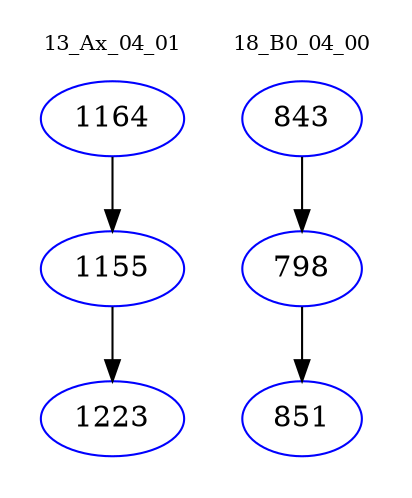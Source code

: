digraph{
subgraph cluster_0 {
color = white
label = "13_Ax_04_01";
fontsize=10;
T0_1164 [label="1164", color="blue"]
T0_1164 -> T0_1155 [color="black"]
T0_1155 [label="1155", color="blue"]
T0_1155 -> T0_1223 [color="black"]
T0_1223 [label="1223", color="blue"]
}
subgraph cluster_1 {
color = white
label = "18_B0_04_00";
fontsize=10;
T1_843 [label="843", color="blue"]
T1_843 -> T1_798 [color="black"]
T1_798 [label="798", color="blue"]
T1_798 -> T1_851 [color="black"]
T1_851 [label="851", color="blue"]
}
}

